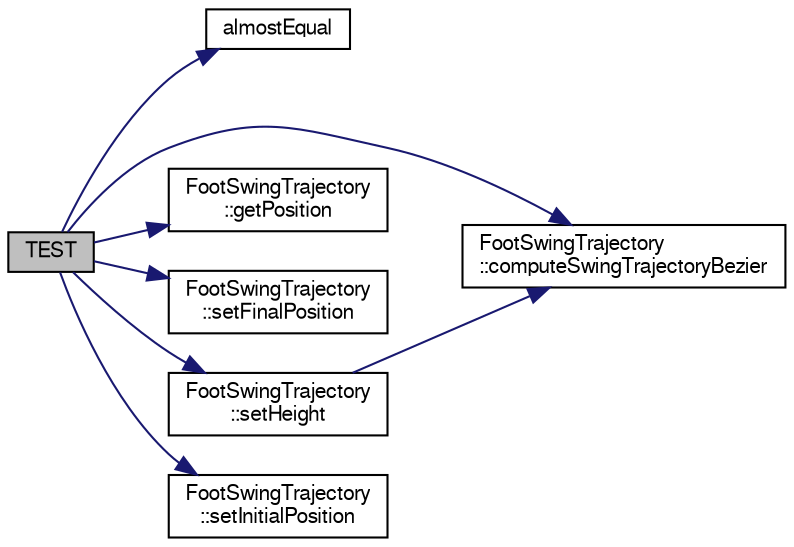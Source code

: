 digraph "TEST"
{
  edge [fontname="FreeSans",fontsize="10",labelfontname="FreeSans",labelfontsize="10"];
  node [fontname="FreeSans",fontsize="10",shape=record];
  rankdir="LR";
  Node1 [label="TEST",height=0.2,width=0.4,color="black", fillcolor="grey75", style="filled", fontcolor="black"];
  Node1 -> Node2 [color="midnightblue",fontsize="10",style="solid",fontname="FreeSans"];
  Node2 [label="almostEqual",height=0.2,width=0.4,color="black", fillcolor="white", style="filled",URL="$de/dda/_math_utilities_8h.html#aa06ec79f1e3170ea41b58ffbf35b9fb6"];
  Node1 -> Node3 [color="midnightblue",fontsize="10",style="solid",fontname="FreeSans"];
  Node3 [label="FootSwingTrajectory\l::computeSwingTrajectoryBezier",height=0.2,width=0.4,color="black", fillcolor="white", style="filled",URL="$da/d2d/class_foot_swing_trajectory.html#a3c34c869e91d99add45184522a6ec37e"];
  Node1 -> Node4 [color="midnightblue",fontsize="10",style="solid",fontname="FreeSans"];
  Node4 [label="FootSwingTrajectory\l::getPosition",height=0.2,width=0.4,color="black", fillcolor="white", style="filled",URL="$da/d2d/class_foot_swing_trajectory.html#a1414ee26c5b7eb04fc6848e78fef0432"];
  Node1 -> Node5 [color="midnightblue",fontsize="10",style="solid",fontname="FreeSans"];
  Node5 [label="FootSwingTrajectory\l::setFinalPosition",height=0.2,width=0.4,color="black", fillcolor="white", style="filled",URL="$da/d2d/class_foot_swing_trajectory.html#a4b2122976e13c7facfad869d7aea6297"];
  Node1 -> Node6 [color="midnightblue",fontsize="10",style="solid",fontname="FreeSans"];
  Node6 [label="FootSwingTrajectory\l::setHeight",height=0.2,width=0.4,color="black", fillcolor="white", style="filled",URL="$da/d2d/class_foot_swing_trajectory.html#aa95fc7baab3e68c0724895e558e4bd59"];
  Node6 -> Node3 [color="midnightblue",fontsize="10",style="solid",fontname="FreeSans"];
  Node1 -> Node7 [color="midnightblue",fontsize="10",style="solid",fontname="FreeSans"];
  Node7 [label="FootSwingTrajectory\l::setInitialPosition",height=0.2,width=0.4,color="black", fillcolor="white", style="filled",URL="$da/d2d/class_foot_swing_trajectory.html#a88b371a6a4c19f474ddda15a5c5f2607"];
}
